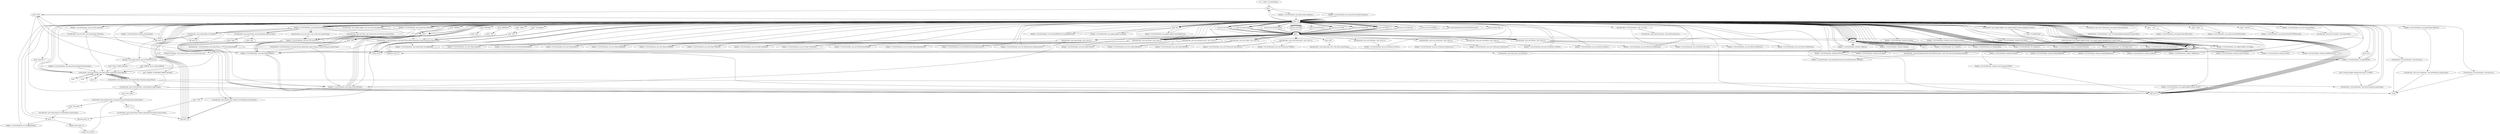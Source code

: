 digraph "" {
    "r0 := @this: Corvid.Runtime"
    "push \"\""
    "r0 := @this: Corvid.Runtime"->"push \"\"";
    "store.r $r87"
    "push \"\""->"store.r $r87";
    "load.r r0"
    "store.r $r87"->"load.r r0";
    "fieldget <Corvid.Runtime: boolean initCalled>"
    "load.r r0"->"fieldget <Corvid.Runtime: boolean initCalled>";
    "push 1"
    "fieldget <Corvid.Runtime: boolean initCalled>"->"push 1";
    "ifcmpne.b load.r r0"
    "push 1"->"ifcmpne.b load.r r0";
    "ifcmpne.b load.r r0"->"load.r r0";
    "virtualinvoke <Corvid.Runtime: void destroy()>"
    "load.r r0"->"virtualinvoke <Corvid.Runtime: void destroy()>";
    "return"
    "virtualinvoke <Corvid.Runtime: void destroy()>"->"return";
    "ifcmpne.b load.r r0"->"load.r r0";
    "load.r r0"->"push 1";
    "fieldput <Corvid.Runtime: boolean initCalled>"
    "push 1"->"fieldput <Corvid.Runtime: boolean initCalled>";
    "fieldput <Corvid.Runtime: boolean initCalled>"->"load.r r0";
    "fieldget <Corvid.Runtime: boolean running>"
    "load.r r0"->"fieldget <Corvid.Runtime: boolean running>";
    "fieldget <Corvid.Runtime: boolean running>"->"push 1";
    "ifcmpne.b staticget <java.lang.System: java.io.PrintStream out>"
    "push 1"->"ifcmpne.b staticget <java.lang.System: java.io.PrintStream out>";
    "ifcmpne.b staticget <java.lang.System: java.io.PrintStream out>"->"load.r r0";
    "push \"External applet sending data back to CORVID\""
    "load.r r0"->"push \"External applet sending data back to CORVID\"";
    "virtualinvoke <Corvid.Runtime: void ShowTrace(java.lang.String)>"
    "push \"External applet sending data back to CORVID\""->"virtualinvoke <Corvid.Runtime: void ShowTrace(java.lang.String)>";
    "virtualinvoke <Corvid.Runtime: void ShowTrace(java.lang.String)>"->"load.r r0";
    "load.r r0"->"load.r r0";
    "virtualinvoke <java.awt.Component: java.lang.String getName()>"
    "load.r r0"->"virtualinvoke <java.awt.Component: java.lang.String getName()>";
    "virtualinvoke <Corvid.Runtime: void CorvidAcceptReturnData(java.lang.String)>"
    "virtualinvoke <java.awt.Component: java.lang.String getName()>"->"virtualinvoke <Corvid.Runtime: void CorvidAcceptReturnData(java.lang.String)>";
    "virtualinvoke <Corvid.Runtime: void CorvidAcceptReturnData(java.lang.String)>"->"load.r r0";
    "load.r r0"->"load.r r0";
    "fieldget <Corvid.Runtime: java.lang.String origName>"
    "load.r r0"->"fieldget <Corvid.Runtime: java.lang.String origName>";
    "virtualinvoke <java.awt.Component: void setName(java.lang.String)>"
    "fieldget <Corvid.Runtime: java.lang.String origName>"->"virtualinvoke <java.awt.Component: void setName(java.lang.String)>";
    "virtualinvoke <java.awt.Component: void setName(java.lang.String)>"->"return";
    "staticget <java.lang.System: java.io.PrintStream out>"
    "ifcmpne.b staticget <java.lang.System: java.io.PrintStream out>"->"staticget <java.lang.System: java.io.PrintStream out>";
    "push \"Exsys CORVID Runtime - \""
    "staticget <java.lang.System: java.io.PrintStream out>"->"push \"Exsys CORVID Runtime - \"";
    "staticinvoke <java.lang.String: java.lang.String valueOf(java.lang.Object)>"
    "push \"Exsys CORVID Runtime - \""->"staticinvoke <java.lang.String: java.lang.String valueOf(java.lang.Object)>";
    "staticinvoke <java.lang.String: java.lang.String valueOf(java.lang.Object)>"->"load.r r0";
    "fieldget <Corvid.Runtime: java.lang.String ThisJarVersionNumber>"
    "load.r r0"->"fieldget <Corvid.Runtime: java.lang.String ThisJarVersionNumber>";
    "fieldget <Corvid.Runtime: java.lang.String ThisJarVersionNumber>"->"staticinvoke <java.lang.String: java.lang.String valueOf(java.lang.Object)>";
    "virtualinvoke <java.lang.String: java.lang.String concat(java.lang.String)>"
    "staticinvoke <java.lang.String: java.lang.String valueOf(java.lang.Object)>"->"virtualinvoke <java.lang.String: java.lang.String concat(java.lang.String)>";
    "virtualinvoke <java.lang.String: java.lang.String concat(java.lang.String)>"->"staticinvoke <java.lang.String: java.lang.String valueOf(java.lang.Object)>";
    "push \" \n\""
    "staticinvoke <java.lang.String: java.lang.String valueOf(java.lang.Object)>"->"push \" \n\"";
    "push \" \n\""->"staticinvoke <java.lang.String: java.lang.String valueOf(java.lang.Object)>";
    "staticinvoke <java.lang.String: java.lang.String valueOf(java.lang.Object)>"->"virtualinvoke <java.lang.String: java.lang.String concat(java.lang.String)>";
    "virtualinvoke <java.io.PrintStream: void print(java.lang.String)>"
    "virtualinvoke <java.lang.String: java.lang.String concat(java.lang.String)>"->"virtualinvoke <java.io.PrintStream: void print(java.lang.String)>";
    "push \"java.vendor\""
    "virtualinvoke <java.io.PrintStream: void print(java.lang.String)>"->"push \"java.vendor\"";
    "staticinvoke <java.lang.System: java.lang.String getProperty(java.lang.String)>"
    "push \"java.vendor\""->"staticinvoke <java.lang.System: java.lang.String getProperty(java.lang.String)>";
    "push \"Microsoft\""
    "staticinvoke <java.lang.System: java.lang.String getProperty(java.lang.String)>"->"push \"Microsoft\"";
    "virtualinvoke <java.lang.String: int indexOf(java.lang.String)>"
    "push \"Microsoft\""->"virtualinvoke <java.lang.String: int indexOf(java.lang.String)>";
    "push -1"
    "virtualinvoke <java.lang.String: int indexOf(java.lang.String)>"->"push -1";
    "ifcmple.i goto load.r r0"
    "push -1"->"ifcmple.i goto load.r r0";
    "push \"java.version\""
    "ifcmple.i goto load.r r0"->"push \"java.version\"";
    "push \"java.version\""->"staticinvoke <java.lang.System: java.lang.String getProperty(java.lang.String)>";
    "push \"1.1\""
    "staticinvoke <java.lang.System: java.lang.String getProperty(java.lang.String)>"->"push \"1.1\"";
    "virtualinvoke <java.lang.String: boolean equalsIgnoreCase(java.lang.String)>"
    "push \"1.1\""->"virtualinvoke <java.lang.String: boolean equalsIgnoreCase(java.lang.String)>";
    "ifeq goto load.r r0"
    "virtualinvoke <java.lang.String: boolean equalsIgnoreCase(java.lang.String)>"->"ifeq goto load.r r0";
    "ifeq goto load.r r0"->"load.r r0";
    "load.r r0"->"push 1";
    "fieldput <Corvid.Runtime: boolean useUncompressedFile>"
    "push 1"->"fieldput <Corvid.Runtime: boolean useUncompressedFile>";
    "goto load.r r0"
    "fieldput <Corvid.Runtime: boolean useUncompressedFile>"->"goto load.r r0";
    "goto load.r r0"->"load.r r0";
    "load.r r0"->"load.r r0";
    "virtualinvoke <java.applet.Applet: java.applet.AppletContext getAppletContext()>"
    "load.r r0"->"virtualinvoke <java.applet.Applet: java.applet.AppletContext getAppletContext()>";
    "fieldput <Corvid.Runtime: java.applet.AppletContext SysAC>"
    "virtualinvoke <java.applet.Applet: java.applet.AppletContext getAppletContext()>"->"fieldput <Corvid.Runtime: java.applet.AppletContext SysAC>";
    "fieldput <Corvid.Runtime: java.applet.AppletContext SysAC>"->"goto load.r r0";
    "goto load.r r0"->"load.r r0";
    "push 0"
    "load.r r0"->"push 0";
    "fieldput <Corvid.Runtime: boolean StopExec>"
    "push 0"->"fieldput <Corvid.Runtime: boolean StopExec>";
    "fieldput <Corvid.Runtime: boolean StopExec>"->"load.r r0";
    "new java.lang.String"
    "load.r r0"->"new java.lang.String";
    "dup1.r"
    "new java.lang.String"->"dup1.r";
    "specialinvoke <java.lang.String: void <init>()>"
    "dup1.r"->"specialinvoke <java.lang.String: void <init>()>";
    "fieldput <Corvid.Runtime: java.lang.String KBName>"
    "specialinvoke <java.lang.String: void <init>()>"->"fieldput <Corvid.Runtime: java.lang.String KBName>";
    "fieldput <Corvid.Runtime: java.lang.String KBName>"->"load.r r0";
    "load.r r0"->"new java.lang.String";
    "new java.lang.String"->"dup1.r";
    "dup1.r"->"specialinvoke <java.lang.String: void <init>()>";
    "fieldput <Corvid.Runtime: java.lang.String KBBase>"
    "specialinvoke <java.lang.String: void <init>()>"->"fieldput <Corvid.Runtime: java.lang.String KBBase>";
    "fieldput <Corvid.Runtime: java.lang.String KBBase>"->"load.r r0";
    "push 700"
    "load.r r0"->"push 700";
    "fieldput <Corvid.Runtime: int appletWidth>"
    "push 700"->"fieldput <Corvid.Runtime: int appletWidth>";
    "fieldput <Corvid.Runtime: int appletWidth>"->"load.r r0";
    "load.r r0"->"push -1";
    "fieldput <Corvid.Runtime: int useAppletWidth>"
    "push -1"->"fieldput <Corvid.Runtime: int useAppletWidth>";
    "fieldput <Corvid.Runtime: int useAppletWidth>"->"load.r r0";
    "load.r r0"->"new java.lang.String";
    "new java.lang.String"->"dup1.r";
    "dup1.r"->"specialinvoke <java.lang.String: void <init>()>";
    "fieldput <Corvid.Runtime: java.lang.String TraceAppFlag>"
    "specialinvoke <java.lang.String: void <init>()>"->"fieldput <Corvid.Runtime: java.lang.String TraceAppFlag>";
    "fieldput <Corvid.Runtime: java.lang.String TraceAppFlag>"->"load.r r0";
    "push null"
    "load.r r0"->"push null";
    "fieldput <Corvid.Runtime: Corvid.ExecKBThread runningKBThread>"
    "push null"->"fieldput <Corvid.Runtime: Corvid.ExecKBThread runningKBThread>";
    "fieldput <Corvid.Runtime: Corvid.ExecKBThread runningKBThread>"->"load.r r0";
    "load.r r0"->"push 0";
    "push 0"->"fieldput <Corvid.Runtime: boolean StopExec>";
    "fieldput <Corvid.Runtime: boolean StopExec>"->"load.r r0";
    "load.r r0"->"push 0";
    "fieldput <Corvid.Runtime: boolean running>"
    "push 0"->"fieldput <Corvid.Runtime: boolean running>";
    "fieldput <Corvid.Runtime: boolean running>"->"load.r r0";
    "load.r r0"->"push \"\"";
    "fieldput <Corvid.Runtime: java.lang.String origName>"
    "push \"\""->"fieldput <Corvid.Runtime: java.lang.String origName>";
    "fieldput <Corvid.Runtime: java.lang.String origName>"->"load.r r0";
    "load.r r0"->"push 0";
    "fieldput <Corvid.Runtime: int UndoAtPt>"
    "push 0"->"fieldput <Corvid.Runtime: int UndoAtPt>";
    "fieldput <Corvid.Runtime: int UndoAtPt>"->"load.r r0";
    "load.r r0"->"push 1";
    "fieldput <Corvid.Runtime: boolean doUndo>"
    "push 1"->"fieldput <Corvid.Runtime: boolean doUndo>";
    "fieldput <Corvid.Runtime: boolean doUndo>"->"load.r r0";
    "load.r r0"->"push 0";
    "fieldput <Corvid.Runtime: boolean DoTrace>"
    "push 0"->"fieldput <Corvid.Runtime: boolean DoTrace>";
    "fieldput <Corvid.Runtime: boolean DoTrace>"->"load.r r0";
    "load.r r0"->"push 0";
    "fieldput <Corvid.Runtime: int displayMode>"
    "push 0"->"fieldput <Corvid.Runtime: int displayMode>";
    "fieldput <Corvid.Runtime: int displayMode>"->"load.r r0";
    "load.r r0"->"push null";
    "fieldput <Corvid.Runtime: java.applet.Applet traceApp>"
    "push null"->"fieldput <Corvid.Runtime: java.applet.Applet traceApp>";
    "fieldput <Corvid.Runtime: java.applet.Applet traceApp>"->"load.r r0";
    "load.r r0"->"push null";
    "fieldput <Corvid.Runtime: java.applet.Applet CorvidApp>"
    "push null"->"fieldput <Corvid.Runtime: java.applet.Applet CorvidApp>";
    "fieldput <Corvid.Runtime: java.applet.Applet CorvidApp>"->"load.r r0";
    "load.r r0"->"push null";
    "fieldput <Corvid.Runtime: java.applet.Applet externAppToCall>"
    "push null"->"fieldput <Corvid.Runtime: java.applet.Applet externAppToCall>";
    "fieldput <Corvid.Runtime: java.applet.Applet externAppToCall>"->"load.r r0";
    "new java.awt.BorderLayout"
    "load.r r0"->"new java.awt.BorderLayout";
    "new java.awt.BorderLayout"->"dup1.r";
    "specialinvoke <java.awt.BorderLayout: void <init>()>"
    "dup1.r"->"specialinvoke <java.awt.BorderLayout: void <init>()>";
    "fieldput <Corvid.Runtime: java.awt.BorderLayout borderLayout1>"
    "specialinvoke <java.awt.BorderLayout: void <init>()>"->"fieldput <Corvid.Runtime: java.awt.BorderLayout borderLayout1>";
    "fieldput <Corvid.Runtime: java.awt.BorderLayout borderLayout1>"->"load.r r0";
    "new java.awt.Panel"
    "load.r r0"->"new java.awt.Panel";
    "new java.awt.Panel"->"dup1.r";
    "specialinvoke <java.awt.Panel: void <init>()>"
    "dup1.r"->"specialinvoke <java.awt.Panel: void <init>()>";
    "fieldput <Corvid.Runtime: java.awt.Panel pnlMain>"
    "specialinvoke <java.awt.Panel: void <init>()>"->"fieldput <Corvid.Runtime: java.awt.Panel pnlMain>";
    "fieldput <Corvid.Runtime: java.awt.Panel pnlMain>"->"load.r r0";
    "load.r r0"->"new java.awt.BorderLayout";
    "new java.awt.BorderLayout"->"dup1.r";
    "dup1.r"->"specialinvoke <java.awt.BorderLayout: void <init>()>";
    "fieldput <Corvid.Runtime: java.awt.BorderLayout borderLayout2>"
    "specialinvoke <java.awt.BorderLayout: void <init>()>"->"fieldput <Corvid.Runtime: java.awt.BorderLayout borderLayout2>";
    "fieldput <Corvid.Runtime: java.awt.BorderLayout borderLayout2>"->"load.r r0";
    "new java.awt.TextArea"
    "load.r r0"->"new java.awt.TextArea";
    "new java.awt.TextArea"->"dup1.r";
    "specialinvoke <java.awt.TextArea: void <init>()>"
    "dup1.r"->"specialinvoke <java.awt.TextArea: void <init>()>";
    "fieldput <Corvid.Runtime: java.awt.TextArea txtTrace>"
    "specialinvoke <java.awt.TextArea: void <init>()>"->"fieldput <Corvid.Runtime: java.awt.TextArea txtTrace>";
    "fieldput <Corvid.Runtime: java.awt.TextArea txtTrace>"->"load.r r0";
    "load.r r0"->"new java.awt.Panel";
    "new java.awt.Panel"->"dup1.r";
    "dup1.r"->"specialinvoke <java.awt.Panel: void <init>()>";
    "fieldput <Corvid.Runtime: java.awt.Panel pnlTitleAuthor>"
    "specialinvoke <java.awt.Panel: void <init>()>"->"fieldput <Corvid.Runtime: java.awt.Panel pnlTitleAuthor>";
    "fieldput <Corvid.Runtime: java.awt.Panel pnlTitleAuthor>"->"load.r r0";
    "new java.awt.Label"
    "load.r r0"->"new java.awt.Label";
    "new java.awt.Label"->"dup1.r";
    "specialinvoke <java.awt.Label: void <init>()>"
    "dup1.r"->"specialinvoke <java.awt.Label: void <init>()>";
    "fieldput <Corvid.Runtime: java.awt.Label lblTitle>"
    "specialinvoke <java.awt.Label: void <init>()>"->"fieldput <Corvid.Runtime: java.awt.Label lblTitle>";
    "fieldput <Corvid.Runtime: java.awt.Label lblTitle>"->"load.r r0";
    "load.r r0"->"new java.awt.Label";
    "new java.awt.Label"->"dup1.r";
    "dup1.r"->"specialinvoke <java.awt.Label: void <init>()>";
    "fieldput <Corvid.Runtime: java.awt.Label lblAuthor>"
    "specialinvoke <java.awt.Label: void <init>()>"->"fieldput <Corvid.Runtime: java.awt.Label lblAuthor>";
    "fieldput <Corvid.Runtime: java.awt.Label lblAuthor>"->"load.r r0";
    "load.r r0"->"new java.awt.Label";
    "new java.awt.Label"->"dup1.r";
    "dup1.r"->"specialinvoke <java.awt.Label: void <init>()>";
    "fieldput <Corvid.Runtime: java.awt.Label lblOther>"
    "specialinvoke <java.awt.Label: void <init>()>"->"fieldput <Corvid.Runtime: java.awt.Label lblOther>";
    "fieldput <Corvid.Runtime: java.awt.Label lblOther>"->"load.r r0";
    "load.r r0"->"new java.awt.Panel";
    "new java.awt.Panel"->"dup1.r";
    "dup1.r"->"specialinvoke <java.awt.Panel: void <init>()>";
    "fieldput <Corvid.Runtime: java.awt.Panel panel1>"
    "specialinvoke <java.awt.Panel: void <init>()>"->"fieldput <Corvid.Runtime: java.awt.Panel panel1>";
    "fieldput <Corvid.Runtime: java.awt.Panel panel1>"->"load.r r0";
    "new java.awt.FlowLayout"
    "load.r r0"->"new java.awt.FlowLayout";
    "new java.awt.FlowLayout"->"dup1.r";
    "specialinvoke <java.awt.FlowLayout: void <init>()>"
    "dup1.r"->"specialinvoke <java.awt.FlowLayout: void <init>()>";
    "fieldput <Corvid.Runtime: java.awt.FlowLayout flowLayout1>"
    "specialinvoke <java.awt.FlowLayout: void <init>()>"->"fieldput <Corvid.Runtime: java.awt.FlowLayout flowLayout1>";
    "fieldput <Corvid.Runtime: java.awt.FlowLayout flowLayout1>"->"load.r r0";
    "new java.awt.Button"
    "load.r r0"->"new java.awt.Button";
    "new java.awt.Button"->"dup1.r";
    "specialinvoke <java.awt.Button: void <init>()>"
    "dup1.r"->"specialinvoke <java.awt.Button: void <init>()>";
    "fieldput <Corvid.Runtime: java.awt.Button btnStart>"
    "specialinvoke <java.awt.Button: void <init>()>"->"fieldput <Corvid.Runtime: java.awt.Button btnStart>";
    "fieldput <Corvid.Runtime: java.awt.Button btnStart>"->"load.r r0";
    "new java.awt.GridLayout"
    "load.r r0"->"new java.awt.GridLayout";
    "new java.awt.GridLayout"->"dup1.r";
    "specialinvoke <java.awt.GridLayout: void <init>()>"
    "dup1.r"->"specialinvoke <java.awt.GridLayout: void <init>()>";
    "fieldput <Corvid.Runtime: java.awt.GridLayout gridLayout1>"
    "specialinvoke <java.awt.GridLayout: void <init>()>"->"fieldput <Corvid.Runtime: java.awt.GridLayout gridLayout1>";
    "fieldput <Corvid.Runtime: java.awt.GridLayout gridLayout1>"->"load.r r0";
    "load.r r0"->"new java.awt.GridLayout";
    "new java.awt.GridLayout"->"dup1.r";
    "dup1.r"->"specialinvoke <java.awt.GridLayout: void <init>()>";
    "fieldput <Corvid.Runtime: java.awt.GridLayout gridLayout2>"
    "specialinvoke <java.awt.GridLayout: void <init>()>"->"fieldput <Corvid.Runtime: java.awt.GridLayout gridLayout2>";
    "fieldput <Corvid.Runtime: java.awt.GridLayout gridLayout2>"->"load.r r0";
    "new java.awt.ScrollPane"
    "load.r r0"->"new java.awt.ScrollPane";
    "new java.awt.ScrollPane"->"dup1.r";
    "specialinvoke <java.awt.ScrollPane: void <init>()>"
    "dup1.r"->"specialinvoke <java.awt.ScrollPane: void <init>()>";
    "fieldput <Corvid.Runtime: java.awt.ScrollPane scrlMain>"
    "specialinvoke <java.awt.ScrollPane: void <init>()>"->"fieldput <Corvid.Runtime: java.awt.ScrollPane scrlMain>";
    "fieldput <Corvid.Runtime: java.awt.ScrollPane scrlMain>"->"load.r r0";
    "load.r r0"->"new java.awt.Panel";
    "new java.awt.Panel"->"dup1.r";
    "dup1.r"->"specialinvoke <java.awt.Panel: void <init>()>";
    "fieldput <Corvid.Runtime: java.awt.Panel pnlAskAll>"
    "specialinvoke <java.awt.Panel: void <init>()>"->"fieldput <Corvid.Runtime: java.awt.Panel pnlAskAll>";
    "fieldput <Corvid.Runtime: java.awt.Panel pnlAskAll>"->"load.r r0";
    "new com.borland.jbcl.layout.VerticalFlowLayout"
    "load.r r0"->"new com.borland.jbcl.layout.VerticalFlowLayout";
    "new com.borland.jbcl.layout.VerticalFlowLayout"->"dup1.r";
    "dup1.r"->"push 0";
    "push 5"
    "push 0"->"push 5";
    "push 5"->"push 0";
    "push 0"->"push 1";
    "push 1"->"push 1";
    "specialinvoke <com.borland.jbcl.layout.VerticalFlowLayout: void <init>(int,int,int,boolean,boolean)>"
    "push 1"->"specialinvoke <com.borland.jbcl.layout.VerticalFlowLayout: void <init>(int,int,int,boolean,boolean)>";
    "fieldput <Corvid.Runtime: com.borland.jbcl.layout.VerticalFlowLayout vflAskAll>"
    "specialinvoke <com.borland.jbcl.layout.VerticalFlowLayout: void <init>(int,int,int,boolean,boolean)>"->"fieldput <Corvid.Runtime: com.borland.jbcl.layout.VerticalFlowLayout vflAskAll>";
    "fieldput <Corvid.Runtime: com.borland.jbcl.layout.VerticalFlowLayout vflAskAll>"->"load.r r0";
    "load.r r0"->"push 1";
    "fieldput <Corvid.Runtime: boolean defaultAddBack>"
    "push 1"->"fieldput <Corvid.Runtime: boolean defaultAddBack>";
    "fieldput <Corvid.Runtime: boolean defaultAddBack>"->"load.r r0";
    "load.r r0"->"push 1";
    "fieldput <Corvid.Runtime: boolean defaultAddRestart>"
    "push 1"->"fieldput <Corvid.Runtime: boolean defaultAddRestart>";
    "fieldput <Corvid.Runtime: boolean defaultAddRestart>"->"load.r r0";
    "load.r r0"->"push 1";
    "fieldput <Corvid.Runtime: boolean addBack>"
    "push 1"->"fieldput <Corvid.Runtime: boolean addBack>";
    "fieldput <Corvid.Runtime: boolean addBack>"->"load.r r0";
    "load.r r0"->"push 1";
    "fieldput <Corvid.Runtime: boolean addRestart>"
    "push 1"->"fieldput <Corvid.Runtime: boolean addRestart>";
    "fieldput <Corvid.Runtime: boolean addRestart>"->"load.r r0";
    "load.r r0"->"push 1";
    "fieldput <Corvid.Runtime: boolean addCorvidLink>"
    "push 1"->"fieldput <Corvid.Runtime: boolean addCorvidLink>";
    "fieldput <Corvid.Runtime: boolean addCorvidLink>"->"load.r r0";
    "load.r r0"->"push 1";
    "fieldput <Corvid.Runtime: boolean addOK>"
    "push 1"->"fieldput <Corvid.Runtime: boolean addOK>";
    "fieldput <Corvid.Runtime: boolean addOK>"->"load.r r0";
    "load.r r0"->"push 1";
    "fieldput <Corvid.Runtime: boolean addOKNotLast>"
    "push 1"->"fieldput <Corvid.Runtime: boolean addOKNotLast>";
    "fieldput <Corvid.Runtime: boolean addOKNotLast>"->"load.r r0";
    "load.r r0"->"push 0";
    "fieldput <Corvid.Runtime: int numRows>"
    "push 0"->"fieldput <Corvid.Runtime: int numRows>";
    "fieldput <Corvid.Runtime: int numRows>"->"load.r r0";
    "load.r r0"->"new java.awt.Panel";
    "new java.awt.Panel"->"dup1.r";
    "dup1.r"->"specialinvoke <java.awt.Panel: void <init>()>";
    "fieldput <Corvid.Runtime: java.awt.Panel pnlOKBtn>"
    "specialinvoke <java.awt.Panel: void <init>()>"->"fieldput <Corvid.Runtime: java.awt.Panel pnlOKBtn>";
    "fieldput <Corvid.Runtime: java.awt.Panel pnlOKBtn>"->"load.r r0";
    "load.r r0"->"new java.awt.Panel";
    "new java.awt.Panel"->"dup1.r";
    "dup1.r"->"specialinvoke <java.awt.Panel: void <init>()>";
    "fieldput <Corvid.Runtime: java.awt.Panel OKPanel>"
    "specialinvoke <java.awt.Panel: void <init>()>"->"fieldput <Corvid.Runtime: java.awt.Panel OKPanel>";
    "fieldput <Corvid.Runtime: java.awt.Panel OKPanel>"->"load.r r0";
    "load.r r0"->"new java.awt.Panel";
    "new java.awt.Panel"->"dup1.r";
    "dup1.r"->"specialinvoke <java.awt.Panel: void <init>()>";
    "fieldput <Corvid.Runtime: java.awt.Panel OptPanel>"
    "specialinvoke <java.awt.Panel: void <init>()>"->"fieldput <Corvid.Runtime: java.awt.Panel OptPanel>";
    "fieldput <Corvid.Runtime: java.awt.Panel OptPanel>"->"load.r r0";
    "load.r r0"->"new java.awt.FlowLayout";
    "new java.awt.FlowLayout"->"dup1.r";
    "dup1.r"->"specialinvoke <java.awt.FlowLayout: void <init>()>";
    "fieldput <Corvid.Runtime: java.awt.FlowLayout flOKBtn>"
    "specialinvoke <java.awt.FlowLayout: void <init>()>"->"fieldput <Corvid.Runtime: java.awt.FlowLayout flOKBtn>";
    "fieldput <Corvid.Runtime: java.awt.FlowLayout flOKBtn>"->"load.r r0";
    "load.r r0"->"new java.awt.Button";
    "new java.awt.Button"->"dup1.r";
    "dup1.r"->"specialinvoke <java.awt.Button: void <init>()>";
    "fieldput <Corvid.Runtime: java.awt.Button btnAskDataIn>"
    "specialinvoke <java.awt.Button: void <init>()>"->"fieldput <Corvid.Runtime: java.awt.Button btnAskDataIn>";
    "fieldput <Corvid.Runtime: java.awt.Button btnAskDataIn>"->"load.r r0";
    "load.r r0"->"new java.awt.Button";
    "new java.awt.Button"->"dup1.r";
    "dup1.r"->"specialinvoke <java.awt.Button: void <init>()>";
    "fieldput <Corvid.Runtime: java.awt.Button btnUndo>"
    "specialinvoke <java.awt.Button: void <init>()>"->"fieldput <Corvid.Runtime: java.awt.Button btnUndo>";
    "fieldput <Corvid.Runtime: java.awt.Button btnUndo>"->"load.r r0";
    "load.r r0"->"new java.awt.Button";
    "new java.awt.Button"->"dup1.r";
    "dup1.r"->"specialinvoke <java.awt.Button: void <init>()>";
    "fieldput <Corvid.Runtime: java.awt.Button btnRestart>"
    "specialinvoke <java.awt.Button: void <init>()>"->"fieldput <Corvid.Runtime: java.awt.Button btnRestart>";
    "fieldput <Corvid.Runtime: java.awt.Button btnRestart>"->"load.r r0";
    "load.r r0"->"new java.awt.Button";
    "new java.awt.Button"->"dup1.r";
    "dup1.r"->"specialinvoke <java.awt.Button: void <init>()>";
    "fieldput <Corvid.Runtime: java.awt.Button btnResDone>"
    "specialinvoke <java.awt.Button: void <init>()>"->"fieldput <Corvid.Runtime: java.awt.Button btnResDone>";
    "fieldput <Corvid.Runtime: java.awt.Button btnResDone>"->"load.r r0";
    "load.r r0"->"new java.awt.Panel";
    "new java.awt.Panel"->"dup1.r";
    "dup1.r"->"specialinvoke <java.awt.Panel: void <init>()>";
    "fieldput <Corvid.Runtime: java.awt.Panel UndoPanel>"
    "specialinvoke <java.awt.Panel: void <init>()>"->"fieldput <Corvid.Runtime: java.awt.Panel UndoPanel>";
    "fieldput <Corvid.Runtime: java.awt.Panel UndoPanel>"->"load.r r0";
    "load.r r0"->"new java.awt.Panel";
    "new java.awt.Panel"->"dup1.r";
    "dup1.r"->"specialinvoke <java.awt.Panel: void <init>()>";
    "fieldput <Corvid.Runtime: java.awt.Panel RestartPanel>"
    "specialinvoke <java.awt.Panel: void <init>()>"->"fieldput <Corvid.Runtime: java.awt.Panel RestartPanel>";
    "fieldput <Corvid.Runtime: java.awt.Panel RestartPanel>"->"load.r r0";
    "load.r r0"->"new java.awt.Panel";
    "new java.awt.Panel"->"dup1.r";
    "dup1.r"->"specialinvoke <java.awt.Panel: void <init>()>";
    "fieldput <Corvid.Runtime: java.awt.Panel SpecialActionPanel>"
    "specialinvoke <java.awt.Panel: void <init>()>"->"fieldput <Corvid.Runtime: java.awt.Panel SpecialActionPanel>";
    "fieldput <Corvid.Runtime: java.awt.Panel SpecialActionPanel>"->"load.r r0";
    "push \"   OK   \""
    "load.r r0"->"push \"   OK   \"";
    "fieldput <Corvid.Runtime: java.lang.String OKbtnLabel>"
    "push \"   OK   \""->"fieldput <Corvid.Runtime: java.lang.String OKbtnLabel>";
    "fieldput <Corvid.Runtime: java.lang.String OKbtnLabel>"->"load.r r0";
    "push \" Back \""
    "load.r r0"->"push \" Back \"";
    "fieldput <Corvid.Runtime: java.lang.String BACKbtnLabel>"
    "push \" Back \""->"fieldput <Corvid.Runtime: java.lang.String BACKbtnLabel>";
    "fieldput <Corvid.Runtime: java.lang.String BACKbtnLabel>"->"load.r r0";
    "push \" Restart \""
    "load.r r0"->"push \" Restart \"";
    "fieldput <Corvid.Runtime: java.lang.String RESTARTbtnLabel>"
    "push \" Restart \""->"fieldput <Corvid.Runtime: java.lang.String RESTARTbtnLabel>";
    "fieldput <Corvid.Runtime: java.lang.String RESTARTbtnLabel>"->"load.r r0";
    "load.r r0"->"push 0";
    "fieldput <Corvid.Runtime: boolean waitingForExtData>"
    "push 0"->"fieldput <Corvid.Runtime: boolean waitingForExtData>";
    "fieldput <Corvid.Runtime: boolean waitingForExtData>"->"load.r r0";
    "load.r r0"->"push \"\"";
    "fieldput <Corvid.Runtime: java.lang.String extReturnedData>"
    "push \"\""->"fieldput <Corvid.Runtime: java.lang.String extReturnedData>";
    "fieldput <Corvid.Runtime: java.lang.String extReturnedData>"->"load.r r0";
    "load.r r0"->"push 0";
    "fieldput <Corvid.Runtime: int otherAppCount>"
    "push 0"->"fieldput <Corvid.Runtime: int otherAppCount>";
    "fieldput <Corvid.Runtime: int otherAppCount>"->"load.r r0";
    "load.r r0"->"push 0";
    "fieldput <Corvid.Runtime: int numTraceAttempts>"
    "push 0"->"fieldput <Corvid.Runtime: int numTraceAttempts>";
    "fieldput <Corvid.Runtime: int numTraceAttempts>"->"load.r r0";
    "fieldget <Corvid.Runtime: boolean isStandalone>"
    "load.r r0"->"fieldget <Corvid.Runtime: boolean isStandalone>";
    "ifne load.r r0"
    "fieldget <Corvid.Runtime: boolean isStandalone>"->"ifne load.r r0";
    "ifne load.r r0"->"load.r r0";
    "load.r r0"->"load.r r0";
    "load.r r0"->"virtualinvoke <java.applet.Applet: java.applet.AppletContext getAppletContext()>";
    "push \"CorvidRuntime\""
    "virtualinvoke <java.applet.Applet: java.applet.AppletContext getAppletContext()>"->"push \"CorvidRuntime\"";
    "interfaceinvoke <java.applet.AppletContext: java.applet.Applet getApplet(java.lang.String)> 1"
    "push \"CorvidRuntime\""->"interfaceinvoke <java.applet.AppletContext: java.applet.Applet getApplet(java.lang.String)> 1";
    "interfaceinvoke <java.applet.AppletContext: java.applet.Applet getApplet(java.lang.String)> 1"->"fieldput <Corvid.Runtime: java.applet.Applet CorvidApp>";
    "fieldput <Corvid.Runtime: java.applet.Applet CorvidApp>"->"load.r r0";
    "push \" \""
    "load.r r0"->"push \" \"";
    "push \" \""->"fieldput <Corvid.Runtime: java.lang.String KBBase>";
    "fieldput <Corvid.Runtime: java.lang.String KBBase>"->"load.r r0";
    "load.r r0"->"load.r r0";
    "push \"KBBASE\""
    "load.r r0"->"push \"KBBASE\"";
    "push \"KBBASE\""->"push \" \"";
    "virtualinvoke <Corvid.Runtime: java.lang.String getParameter(java.lang.String,java.lang.String)>"
    "push \" \""->"virtualinvoke <Corvid.Runtime: java.lang.String getParameter(java.lang.String,java.lang.String)>";
    "virtualinvoke <Corvid.Runtime: java.lang.String getParameter(java.lang.String,java.lang.String)>"->"fieldput <Corvid.Runtime: java.lang.String KBBase>";
    "fieldput <Corvid.Runtime: java.lang.String KBBase>"->"goto load.r r0";
    "goto load.r r0"->"load.r r0";
    "fieldget <Corvid.Runtime: java.lang.String KBBase>"
    "load.r r0"->"fieldget <Corvid.Runtime: java.lang.String KBBase>";
    "virtualinvoke <java.lang.String: int length()>"
    "fieldget <Corvid.Runtime: java.lang.String KBBase>"->"virtualinvoke <java.lang.String: int length()>";
    "ifle load.r r0"
    "virtualinvoke <java.lang.String: int length()>"->"ifle load.r r0";
    "ifle load.r r0"->"load.r r0";
    "load.r r0"->"load.r r0";
    "load.r r0"->"load.r r0";
    "load.r r0"->"fieldget <Corvid.Runtime: java.lang.String KBBase>";
    "fieldget <Corvid.Runtime: java.lang.String KBBase>"->"push \" \"";
    "push \"%20\""
    "push \" \""->"push \"%20\"";
    "virtualinvoke <Corvid.Runtime: java.lang.String replace(java.lang.String,java.lang.String,java.lang.String)>"
    "push \"%20\""->"virtualinvoke <Corvid.Runtime: java.lang.String replace(java.lang.String,java.lang.String,java.lang.String)>";
    "virtualinvoke <Corvid.Runtime: java.lang.String replace(java.lang.String,java.lang.String,java.lang.String)>"->"fieldput <Corvid.Runtime: java.lang.String KBBase>";
    "fieldput <Corvid.Runtime: java.lang.String KBBase>"->"load.r r0";
    "load.r r0"->"fieldget <Corvid.Runtime: java.lang.String KBBase>";
    "fieldget <Corvid.Runtime: java.lang.String KBBase>"->"virtualinvoke <java.lang.String: int length()>";
    "virtualinvoke <java.lang.String: int length()>"->"ifne load.r r0";
    "ifne load.r r0"->"load.r r0";
    "load.r r0"->"load.r r0";
    "virtualinvoke <java.applet.Applet: java.net.URL getCodeBase()>"
    "load.r r0"->"virtualinvoke <java.applet.Applet: java.net.URL getCodeBase()>";
    "fieldput <Corvid.Runtime: java.net.URL baseURL>"
    "virtualinvoke <java.applet.Applet: java.net.URL getCodeBase()>"->"fieldput <Corvid.Runtime: java.net.URL baseURL>";
    "fieldput <Corvid.Runtime: java.net.URL baseURL>"->"goto load.r r0";
    "goto load.r r0"->"load.r r0";
    "load.r r0"->"load.r r0";
    "fieldget <Corvid.Runtime: java.net.URL baseURL>"
    "load.r r0"->"fieldget <Corvid.Runtime: java.net.URL baseURL>";
    "virtualinvoke <java.net.URL: java.lang.String toString()>"
    "fieldget <Corvid.Runtime: java.net.URL baseURL>"->"virtualinvoke <java.net.URL: java.lang.String toString()>";
    "virtualinvoke <java.net.URL: java.lang.String toString()>"->"fieldput <Corvid.Runtime: java.lang.String KBBase>";
    "fieldput <Corvid.Runtime: java.lang.String KBBase>"->"goto load.r r0";
    "goto load.r r0"->"load.r r0";
    "load.r r0"->"load.r r0";
    "push \"KBNAME\""
    "load.r r0"->"push \"KBNAME\"";
    "push \"null\""
    "push \"KBNAME\""->"push \"null\"";
    "push \"null\""->"virtualinvoke <Corvid.Runtime: java.lang.String getParameter(java.lang.String,java.lang.String)>";
    "virtualinvoke <Corvid.Runtime: java.lang.String getParameter(java.lang.String,java.lang.String)>"->"fieldput <Corvid.Runtime: java.lang.String KBName>";
    "fieldput <Corvid.Runtime: java.lang.String KBName>"->"load.r r0";
    "load.r r0"->"load.r r0";
    "load.r r0"->"load.r r0";
    "fieldget <Corvid.Runtime: java.lang.String KBName>"
    "load.r r0"->"fieldget <Corvid.Runtime: java.lang.String KBName>";
    "fieldget <Corvid.Runtime: java.lang.String KBName>"->"push \" \"";
    "push \" \""->"push \"%20\"";
    "push \"%20\""->"virtualinvoke <Corvid.Runtime: java.lang.String replace(java.lang.String,java.lang.String,java.lang.String)>";
    "virtualinvoke <Corvid.Runtime: java.lang.String replace(java.lang.String,java.lang.String,java.lang.String)>"->"fieldput <Corvid.Runtime: java.lang.String KBName>";
    "fieldput <Corvid.Runtime: java.lang.String KBName>"->"load.r r0";
    "load.r r0"->"load.r r0";
    "load.r r0"->"load.r r0";
    "load.r r0"->"fieldget <Corvid.Runtime: java.lang.String KBName>";
    "specialinvoke <Corvid.Runtime: java.lang.String _$7707(java.lang.String)>"
    "fieldget <Corvid.Runtime: java.lang.String KBName>"->"specialinvoke <Corvid.Runtime: java.lang.String _$7707(java.lang.String)>";
    "specialinvoke <Corvid.Runtime: java.lang.String _$7707(java.lang.String)>"->"fieldput <Corvid.Runtime: java.lang.String KBName>";
    "fieldput <Corvid.Runtime: java.lang.String KBName>"->"goto load.r r0";
    "goto load.r r0"->"load.r r0";
    "fieldget <Corvid.Runtime: boolean useUncompressedFile>"
    "load.r r0"->"fieldget <Corvid.Runtime: boolean useUncompressedFile>";
    "fieldget <Corvid.Runtime: boolean useUncompressedFile>"->"push 1";
    "push 1"->"ifcmpne.b load.r r0";
    "ifcmpne.b load.r r0"->"load.r r0";
    "load.r r0"->"load.r r0";
    "load.r r0"->"fieldget <Corvid.Runtime: java.lang.String KBName>";
    "fieldget <Corvid.Runtime: java.lang.String KBName>"->"staticinvoke <java.lang.String: java.lang.String valueOf(java.lang.Object)>";
    "push \"u\""
    "staticinvoke <java.lang.String: java.lang.String valueOf(java.lang.Object)>"->"push \"u\"";
    "push \"u\""->"staticinvoke <java.lang.String: java.lang.String valueOf(java.lang.Object)>";
    "staticinvoke <java.lang.String: java.lang.String valueOf(java.lang.Object)>"->"virtualinvoke <java.lang.String: java.lang.String concat(java.lang.String)>";
    "virtualinvoke <java.lang.String: java.lang.String concat(java.lang.String)>"->"fieldput <Corvid.Runtime: java.lang.String KBName>";
    "fieldput <Corvid.Runtime: java.lang.String KBName>"->"load.r r0";
    "push \"KBWIDTH\""
    "load.r r0"->"push \"KBWIDTH\"";
    "push \"700\""
    "push \"KBWIDTH\""->"push \"700\"";
    "push \"700\""->"virtualinvoke <Corvid.Runtime: java.lang.String getParameter(java.lang.String,java.lang.String)>";
    "virtualinvoke <Corvid.Runtime: java.lang.String getParameter(java.lang.String,java.lang.String)>"->"store.r $r87";
    "store.r $r87"->"goto load.r r0";
    "goto load.r r0"->"load.r r0";
    "load.r r0"->"load.r r0";
    "push \"TraceApplet\""
    "load.r r0"->"push \"TraceApplet\"";
    "push \"NO\""
    "push \"TraceApplet\""->"push \"NO\"";
    "push \"NO\""->"virtualinvoke <Corvid.Runtime: java.lang.String getParameter(java.lang.String,java.lang.String)>";
    "virtualinvoke <Corvid.Runtime: java.lang.String getParameter(java.lang.String,java.lang.String)>"->"fieldput <Corvid.Runtime: java.lang.String TraceAppFlag>";
    "fieldput <Corvid.Runtime: java.lang.String TraceAppFlag>"->"goto load.r r0";
    "goto load.r r0"->"load.r r0";
    "new java.lang.Long"
    "load.r r0"->"new java.lang.Long";
    "new java.lang.Long"->"dup1.r";
    "load.r $r87"
    "dup1.r"->"load.r $r87";
    "specialinvoke <java.lang.Long: void <init>(java.lang.String)>"
    "load.r $r87"->"specialinvoke <java.lang.Long: void <init>(java.lang.String)>";
    "virtualinvoke <java.lang.Long: int intValue()>"
    "specialinvoke <java.lang.Long: void <init>(java.lang.String)>"->"virtualinvoke <java.lang.Long: int intValue()>";
    "virtualinvoke <java.lang.Long: int intValue()>"->"fieldput <Corvid.Runtime: int appletWidth>";
    "fieldput <Corvid.Runtime: int appletWidth>"->"load.r r0";
    "push \"baseURL = \""
    "load.r r0"->"push \"baseURL = \"";
    "push \"baseURL = \""->"staticinvoke <java.lang.String: java.lang.String valueOf(java.lang.Object)>";
    "staticinvoke <java.lang.String: java.lang.String valueOf(java.lang.Object)>"->"load.r r0";
    "load.r r0"->"fieldget <Corvid.Runtime: java.net.URL baseURL>";
    "fieldget <Corvid.Runtime: java.net.URL baseURL>"->"virtualinvoke <java.net.URL: java.lang.String toString()>";
    "virtualinvoke <java.net.URL: java.lang.String toString()>"->"staticinvoke <java.lang.String: java.lang.String valueOf(java.lang.Object)>";
    "staticinvoke <java.lang.String: java.lang.String valueOf(java.lang.Object)>"->"virtualinvoke <java.lang.String: java.lang.String concat(java.lang.String)>";
    "virtualinvoke <java.lang.String: java.lang.String concat(java.lang.String)>"->"virtualinvoke <Corvid.Runtime: void ShowTrace(java.lang.String)>";
    "virtualinvoke <Corvid.Runtime: void ShowTrace(java.lang.String)>"->"load.r r0";
    "push \"TRACE\""
    "load.r r0"->"push \"TRACE\"";
    "push \"TRACE\""->"push \"NO\"";
    "push \"NO\""->"virtualinvoke <Corvid.Runtime: java.lang.String getParameter(java.lang.String,java.lang.String)>";
    "push \"YES\""
    "virtualinvoke <Corvid.Runtime: java.lang.String getParameter(java.lang.String,java.lang.String)>"->"push \"YES\"";
    "push \"YES\""->"virtualinvoke <java.lang.String: boolean equalsIgnoreCase(java.lang.String)>";
    "ifeq load.r r0"
    "virtualinvoke <java.lang.String: boolean equalsIgnoreCase(java.lang.String)>"->"ifeq load.r r0";
    "ifeq load.r r0"->"load.r r0";
    "load.r r0"->"push 1";
    "push 1"->"fieldput <Corvid.Runtime: boolean DoTrace>";
    "fieldput <Corvid.Runtime: boolean DoTrace>"->"goto load.r r0";
    "goto load.r r0"->"load.r r0";
    "fieldget <Corvid.Runtime: java.awt.Panel pnlMain>"
    "load.r r0"->"fieldget <Corvid.Runtime: java.awt.Panel pnlMain>";
    "virtualinvoke <java.awt.Container: void removeAll()>"
    "fieldget <Corvid.Runtime: java.awt.Panel pnlMain>"->"virtualinvoke <java.awt.Container: void removeAll()>";
    "virtualinvoke <java.awt.Container: void removeAll()>"->"load.r r0";
    "specialinvoke <Corvid.Runtime: void _$7714()>"
    "load.r r0"->"specialinvoke <Corvid.Runtime: void _$7714()>";
    "specialinvoke <Corvid.Runtime: void _$7714()>"->"goto load.r r0";
    "goto load.r r0"->"load.r r0";
    "virtualinvoke <Corvid.Runtime: void myStart()>"
    "load.r r0"->"virtualinvoke <Corvid.Runtime: void myStart()>";
    "virtualinvoke <Corvid.Runtime: void myStart()>"->"return";
    "virtualinvoke <java.lang.Throwable: void printStackTrace()>"
    "specialinvoke <Corvid.Runtime: void _$7714()>"->"virtualinvoke <java.lang.Throwable: void printStackTrace()>";
    "ifeq load.r r0"->"load.r r0";
    "load.r r0"->"push 0";
    "push 0"->"fieldput <Corvid.Runtime: boolean DoTrace>";
    "store.r $r79"
    "virtualinvoke <Corvid.Runtime: java.lang.String getParameter(java.lang.String,java.lang.String)>"->"store.r $r79";
    "virtualinvoke <Corvid.Runtime: java.lang.String getParameter(java.lang.String,java.lang.String)>"->"store.r $r79";
    "specialinvoke <Corvid.Runtime: java.lang.String _$7707(java.lang.String)>"->"store.r $r79";
    "store.r $r79"->"load.r r0";
    "load.r r0"->"fieldget <Corvid.Runtime: java.lang.String KBName>";
    "fieldget <Corvid.Runtime: java.lang.String KBName>"->"virtualinvoke <java.lang.String: int length()>";
    "virtualinvoke <java.lang.String: int length()>"->"ifne load.r r0";
    "ifne load.r r0"->"staticget <java.lang.System: java.io.PrintStream out>";
    "push \"ERROR: No KBNAME PARAM specified\""
    "staticget <java.lang.System: java.io.PrintStream out>"->"push \"ERROR: No KBNAME PARAM specified\"";
    "push \"ERROR: No KBNAME PARAM specified\""->"virtualinvoke <java.io.PrintStream: void print(java.lang.String)>";
    "virtualinvoke <java.io.PrintStream: void print(java.lang.String)>"->"return";
    "virtualinvoke <java.net.URL: java.lang.String toString()>"->"store.r $r87";
    "store.r $r87"->"staticget <java.lang.System: java.io.PrintStream out>";
    "push \"ERROR: Error setting KBBASE  : \""
    "staticget <java.lang.System: java.io.PrintStream out>"->"push \"ERROR: Error setting KBBASE  : \"";
    "push \"ERROR: Error setting KBBASE  : \""->"staticinvoke <java.lang.String: java.lang.String valueOf(java.lang.Object)>";
    "staticinvoke <java.lang.String: java.lang.String valueOf(java.lang.Object)>"->"load.r r0";
    "load.r r0"->"fieldget <Corvid.Runtime: java.lang.String KBBase>";
    "fieldget <Corvid.Runtime: java.lang.String KBBase>"->"staticinvoke <java.lang.String: java.lang.String valueOf(java.lang.Object)>";
    "staticinvoke <java.lang.String: java.lang.String valueOf(java.lang.Object)>"->"virtualinvoke <java.lang.String: java.lang.String concat(java.lang.String)>";
    "virtualinvoke <java.lang.String: java.lang.String concat(java.lang.String)>"->"staticinvoke <java.lang.String: java.lang.String valueOf(java.lang.Object)>";
    "push \"\n\""
    "staticinvoke <java.lang.String: java.lang.String valueOf(java.lang.Object)>"->"push \"\n\"";
    "push \"\n\""->"staticinvoke <java.lang.String: java.lang.String valueOf(java.lang.Object)>";
    "staticinvoke <java.lang.String: java.lang.String valueOf(java.lang.Object)>"->"virtualinvoke <java.lang.String: java.lang.String concat(java.lang.String)>";
    "virtualinvoke <java.lang.String: java.lang.String concat(java.lang.String)>"->"virtualinvoke <java.io.PrintStream: void print(java.lang.String)>";
    "virtualinvoke <java.io.PrintStream: void print(java.lang.String)>"->"return";
    "ifne load.r r0"->"load.r r0";
    "load.r r0"->"fieldget <Corvid.Runtime: java.lang.String KBBase>";
    "virtualinvoke <java.lang.String: java.lang.String toLowerCase()>"
    "fieldget <Corvid.Runtime: java.lang.String KBBase>"->"virtualinvoke <java.lang.String: java.lang.String toLowerCase()>";
    "push \"http:/\""
    "virtualinvoke <java.lang.String: java.lang.String toLowerCase()>"->"push \"http:/\"";
    "virtualinvoke <java.lang.String: boolean startsWith(java.lang.String)>"
    "push \"http:/\""->"virtualinvoke <java.lang.String: boolean startsWith(java.lang.String)>";
    "virtualinvoke <java.lang.String: boolean startsWith(java.lang.String)>"->"ifeq load.r r0";
    "ifeq load.r r0"->"load.r r0";
    "new java.net.URL"
    "load.r r0"->"new java.net.URL";
    "new java.net.URL"->"dup1.r";
    "dup1.r"->"load.r r0";
    "load.r r0"->"fieldget <Corvid.Runtime: java.lang.String KBBase>";
    "specialinvoke <java.net.URL: void <init>(java.lang.String)>"
    "fieldget <Corvid.Runtime: java.lang.String KBBase>"->"specialinvoke <java.net.URL: void <init>(java.lang.String)>";
    "specialinvoke <java.net.URL: void <init>(java.lang.String)>"->"fieldput <Corvid.Runtime: java.net.URL baseURL>";
    "fieldput <Corvid.Runtime: java.net.URL baseURL>"->"goto load.r r0";
    "ifeq load.r r0"->"load.r r0";
    "load.r r0"->"fieldget <Corvid.Runtime: java.lang.String KBBase>";
    "fieldget <Corvid.Runtime: java.lang.String KBBase>"->"virtualinvoke <java.lang.String: java.lang.String toLowerCase()>";
    "push \"file:/\""
    "virtualinvoke <java.lang.String: java.lang.String toLowerCase()>"->"push \"file:/\"";
    "push \"file:/\""->"virtualinvoke <java.lang.String: boolean startsWith(java.lang.String)>";
    "virtualinvoke <java.lang.String: boolean startsWith(java.lang.String)>"->"ifeq load.r r0";
    "ifeq load.r r0"->"load.r r0";
    "load.r r0"->"new java.net.URL";
    "new java.net.URL"->"dup1.r";
    "dup1.r"->"load.r r0";
    "load.r r0"->"fieldget <Corvid.Runtime: java.lang.String KBBase>";
    "fieldget <Corvid.Runtime: java.lang.String KBBase>"->"specialinvoke <java.net.URL: void <init>(java.lang.String)>";
    "specialinvoke <java.net.URL: void <init>(java.lang.String)>"->"fieldput <Corvid.Runtime: java.net.URL baseURL>";
    "fieldput <Corvid.Runtime: java.net.URL baseURL>"->"goto load.r r0";
    "ifeq load.r r0"->"load.r r0";
    "load.r r0"->"new java.net.URL";
    "new java.net.URL"->"dup1.r";
    "dup1.r"->"load.r r0";
    "load.r r0"->"virtualinvoke <java.applet.Applet: java.net.URL getCodeBase()>";
    "virtualinvoke <java.applet.Applet: java.net.URL getCodeBase()>"->"load.r r0";
    "load.r r0"->"fieldget <Corvid.Runtime: java.lang.String KBBase>";
    "specialinvoke <java.net.URL: void <init>(java.net.URL,java.lang.String)>"
    "fieldget <Corvid.Runtime: java.lang.String KBBase>"->"specialinvoke <java.net.URL: void <init>(java.net.URL,java.lang.String)>";
    "specialinvoke <java.net.URL: void <init>(java.net.URL,java.lang.String)>"->"fieldput <Corvid.Runtime: java.net.URL baseURL>";
    "virtualinvoke <Corvid.Runtime: java.lang.String getParameter(java.lang.String,java.lang.String)>"->"store.r $r79";
    "store.r $r79"->"load.r r0";
    "load.r r0"->"push \" \"";
    "push \" \""->"fieldput <Corvid.Runtime: java.lang.String KBBase>";
    "virtualinvoke <java.applet.Applet: java.applet.AppletContext getAppletContext()>"->"store.r $r79";
    "push 1"->"store.r $r79";
}
